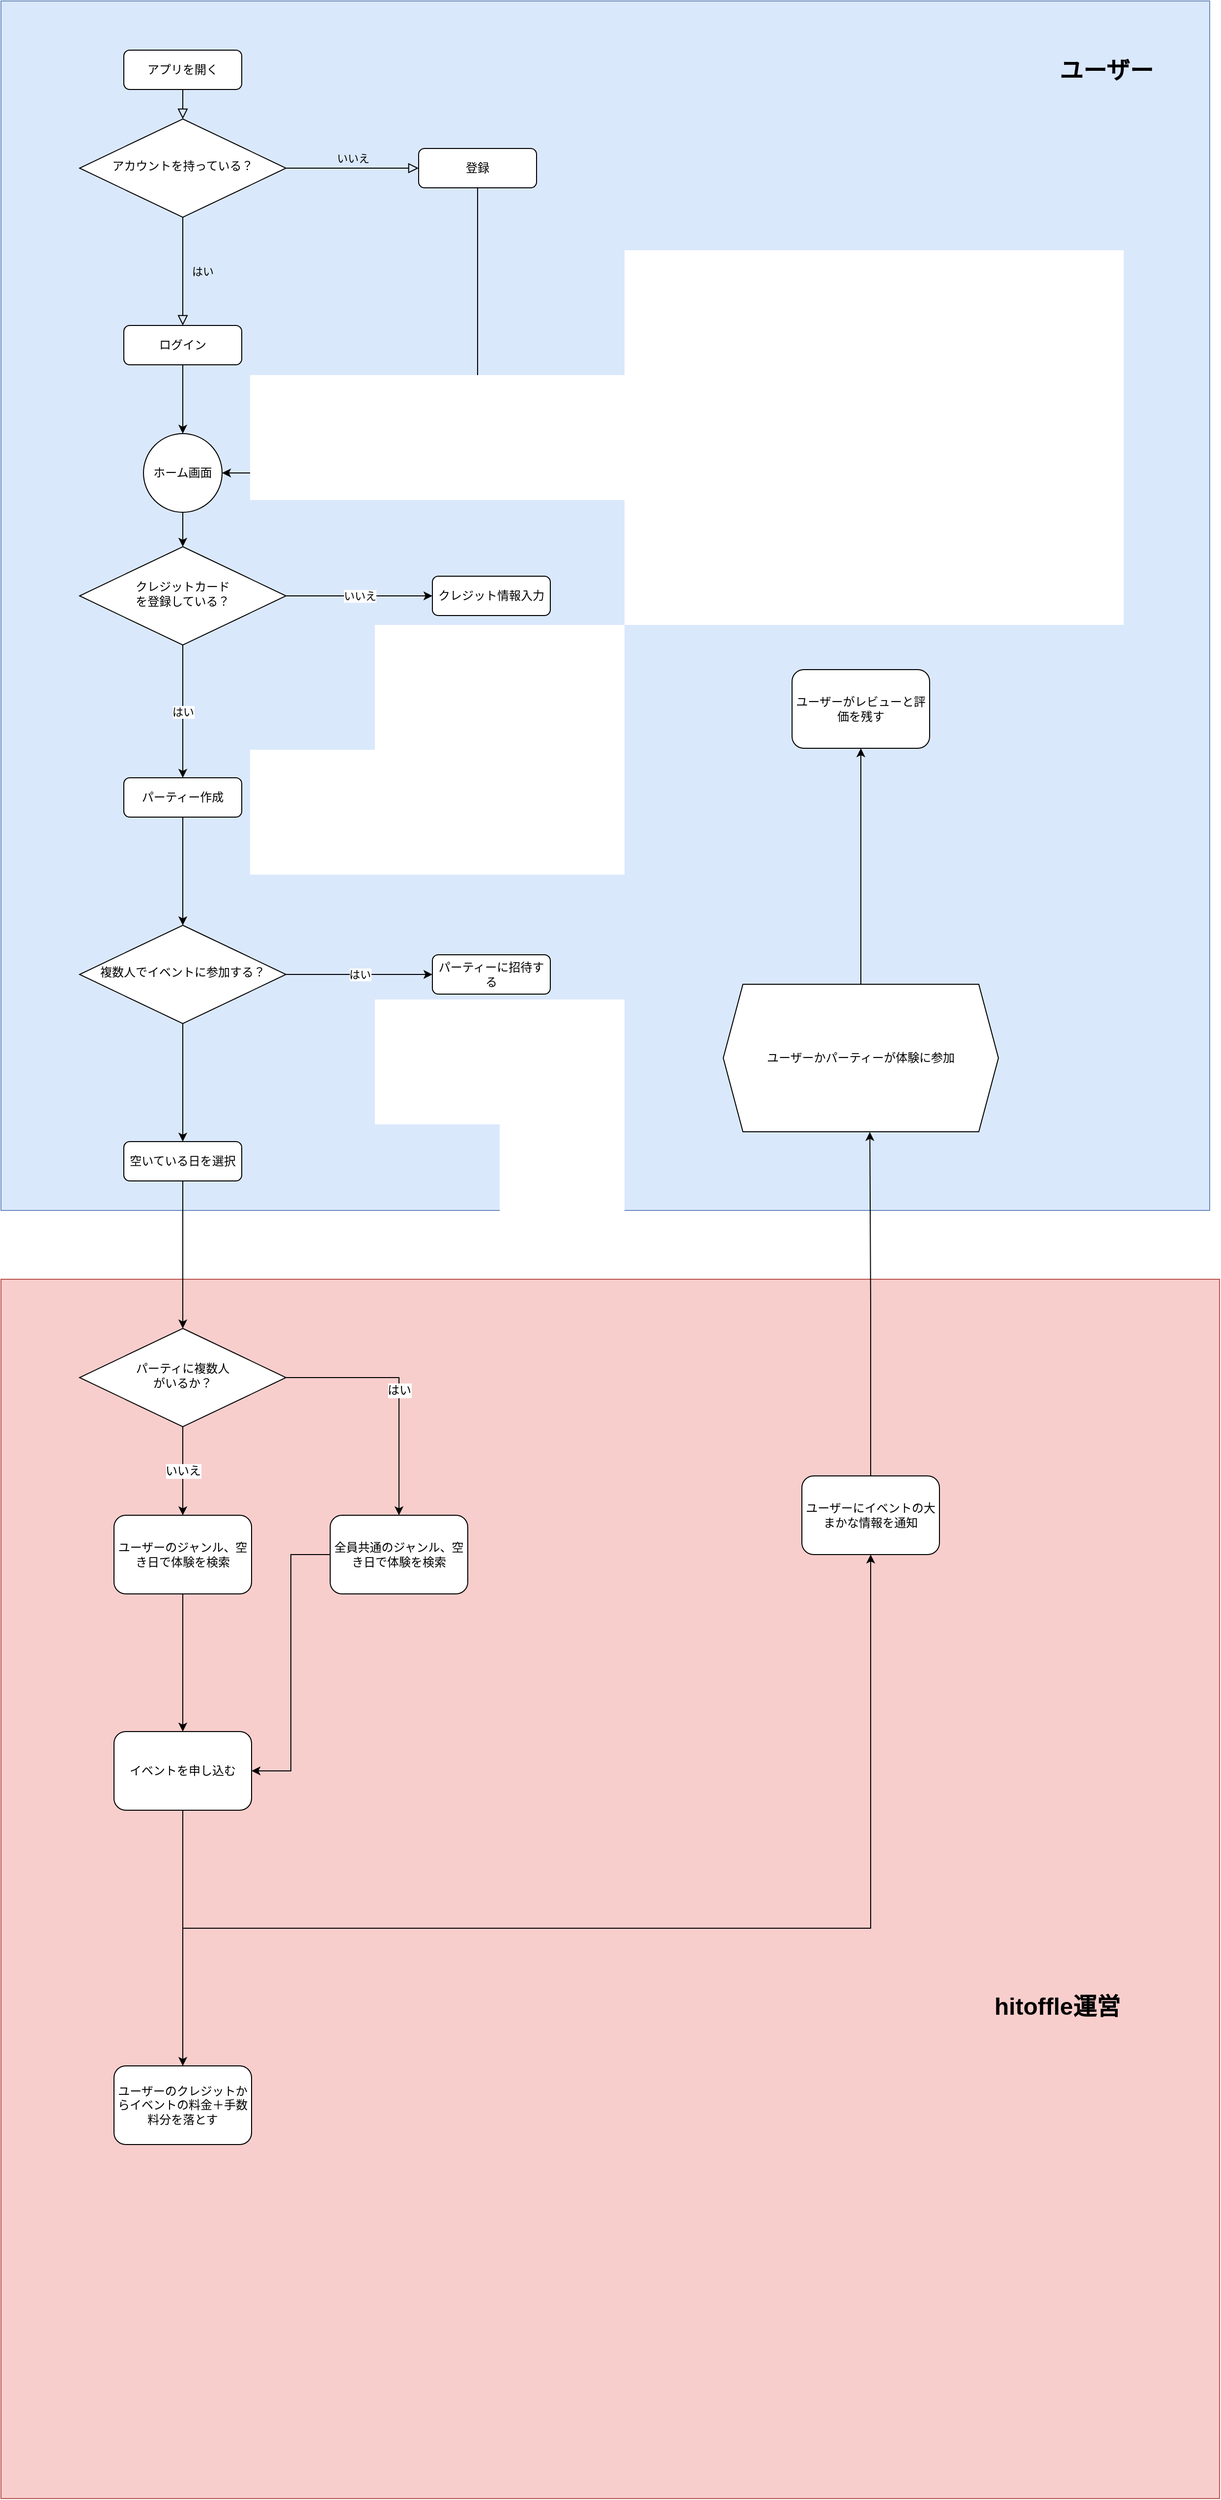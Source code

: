<mxfile version="15.6.3" type="github">
  <diagram id="C5RBs43oDa-KdzZeNtuy" name="Page-1">
    <mxGraphModel dx="1572" dy="1090" grid="1" gridSize="10" guides="1" tooltips="1" connect="1" arrows="1" fold="1" page="1" pageScale="1" pageWidth="827" pageHeight="1169" math="0" shadow="0">
      <root>
        <mxCell id="WIyWlLk6GJQsqaUBKTNV-0" />
        <mxCell id="WIyWlLk6GJQsqaUBKTNV-1" parent="WIyWlLk6GJQsqaUBKTNV-0" />
        <mxCell id="VVGWKkIphgC3ftQ22iEe-24" value="" style="whiteSpace=wrap;html=1;aspect=fixed;fillColor=#dae8fc;strokeColor=#6c8ebf;" parent="WIyWlLk6GJQsqaUBKTNV-1" vertex="1">
          <mxGeometry x="35" y="30" width="1230" height="1230" as="geometry" />
        </mxCell>
        <mxCell id="WIyWlLk6GJQsqaUBKTNV-2" value="" style="rounded=0;html=1;jettySize=auto;orthogonalLoop=1;fontSize=11;endArrow=block;endFill=0;endSize=8;strokeWidth=1;shadow=0;labelBackgroundColor=none;edgeStyle=orthogonalEdgeStyle;" parent="WIyWlLk6GJQsqaUBKTNV-1" source="WIyWlLk6GJQsqaUBKTNV-3" target="WIyWlLk6GJQsqaUBKTNV-6" edge="1">
          <mxGeometry relative="1" as="geometry" />
        </mxCell>
        <mxCell id="WIyWlLk6GJQsqaUBKTNV-3" value="アプリを開く" style="rounded=1;whiteSpace=wrap;html=1;fontSize=12;glass=0;strokeWidth=1;shadow=0;" parent="WIyWlLk6GJQsqaUBKTNV-1" vertex="1">
          <mxGeometry x="160" y="80" width="120" height="40" as="geometry" />
        </mxCell>
        <mxCell id="WIyWlLk6GJQsqaUBKTNV-4" value="はい" style="rounded=0;html=1;jettySize=auto;orthogonalLoop=1;fontSize=11;endArrow=block;endFill=0;endSize=8;strokeWidth=1;shadow=0;labelBackgroundColor=none;edgeStyle=orthogonalEdgeStyle;entryX=0.5;entryY=0;entryDx=0;entryDy=0;" parent="WIyWlLk6GJQsqaUBKTNV-1" source="WIyWlLk6GJQsqaUBKTNV-6" target="WIyWlLk6GJQsqaUBKTNV-11" edge="1">
          <mxGeometry y="20" relative="1" as="geometry">
            <mxPoint as="offset" />
            <mxPoint x="220" y="320" as="targetPoint" />
          </mxGeometry>
        </mxCell>
        <mxCell id="WIyWlLk6GJQsqaUBKTNV-5" value="いいえ" style="edgeStyle=orthogonalEdgeStyle;rounded=0;html=1;jettySize=auto;orthogonalLoop=1;fontSize=11;endArrow=block;endFill=0;endSize=8;strokeWidth=1;shadow=0;labelBackgroundColor=none;" parent="WIyWlLk6GJQsqaUBKTNV-1" source="WIyWlLk6GJQsqaUBKTNV-6" target="WIyWlLk6GJQsqaUBKTNV-7" edge="1">
          <mxGeometry y="10" relative="1" as="geometry">
            <mxPoint as="offset" />
          </mxGeometry>
        </mxCell>
        <mxCell id="WIyWlLk6GJQsqaUBKTNV-6" value="アカウントを持っている？" style="rhombus;whiteSpace=wrap;html=1;shadow=0;fontFamily=Helvetica;fontSize=12;align=center;strokeWidth=1;spacing=6;spacingTop=-4;" parent="WIyWlLk6GJQsqaUBKTNV-1" vertex="1">
          <mxGeometry x="115" y="150" width="210" height="100" as="geometry" />
        </mxCell>
        <mxCell id="VVGWKkIphgC3ftQ22iEe-2" style="edgeStyle=orthogonalEdgeStyle;rounded=0;orthogonalLoop=1;jettySize=auto;html=1;entryX=1;entryY=0.5;entryDx=0;entryDy=0;" parent="WIyWlLk6GJQsqaUBKTNV-1" source="WIyWlLk6GJQsqaUBKTNV-7" target="VVGWKkIphgC3ftQ22iEe-4" edge="1">
          <mxGeometry relative="1" as="geometry">
            <mxPoint x="280" y="490" as="targetPoint" />
            <Array as="points">
              <mxPoint x="520" y="510" />
            </Array>
          </mxGeometry>
        </mxCell>
        <mxCell id="WIyWlLk6GJQsqaUBKTNV-7" value="登録" style="rounded=1;whiteSpace=wrap;html=1;fontSize=12;glass=0;strokeWidth=1;shadow=0;" parent="WIyWlLk6GJQsqaUBKTNV-1" vertex="1">
          <mxGeometry x="460" y="180" width="120" height="40" as="geometry" />
        </mxCell>
        <mxCell id="VVGWKkIphgC3ftQ22iEe-1" style="edgeStyle=orthogonalEdgeStyle;rounded=0;orthogonalLoop=1;jettySize=auto;html=1;" parent="WIyWlLk6GJQsqaUBKTNV-1" source="WIyWlLk6GJQsqaUBKTNV-11" target="VVGWKkIphgC3ftQ22iEe-4" edge="1">
          <mxGeometry relative="1" as="geometry">
            <mxPoint x="220" y="470" as="targetPoint" />
          </mxGeometry>
        </mxCell>
        <mxCell id="WIyWlLk6GJQsqaUBKTNV-11" value="ログイン" style="rounded=1;whiteSpace=wrap;html=1;fontSize=12;glass=0;strokeWidth=1;shadow=0;" parent="WIyWlLk6GJQsqaUBKTNV-1" vertex="1">
          <mxGeometry x="160" y="360" width="120" height="40" as="geometry" />
        </mxCell>
        <mxCell id="VVGWKkIphgC3ftQ22iEe-8" style="edgeStyle=orthogonalEdgeStyle;rounded=0;orthogonalLoop=1;jettySize=auto;html=1;" parent="WIyWlLk6GJQsqaUBKTNV-1" source="VVGWKkIphgC3ftQ22iEe-3" target="VVGWKkIphgC3ftQ22iEe-7" edge="1">
          <mxGeometry relative="1" as="geometry" />
        </mxCell>
        <mxCell id="VVGWKkIphgC3ftQ22iEe-3" value="パーティー作成" style="rounded=1;whiteSpace=wrap;html=1;fontSize=12;glass=0;strokeWidth=1;shadow=0;" parent="WIyWlLk6GJQsqaUBKTNV-1" vertex="1">
          <mxGeometry x="160" y="820" width="120" height="40" as="geometry" />
        </mxCell>
        <mxCell id="mJmePlffthuygLBhJIn6-7" style="edgeStyle=orthogonalEdgeStyle;rounded=0;orthogonalLoop=1;jettySize=auto;html=1;" edge="1" parent="WIyWlLk6GJQsqaUBKTNV-1" source="VVGWKkIphgC3ftQ22iEe-4" target="VVGWKkIphgC3ftQ22iEe-16">
          <mxGeometry relative="1" as="geometry" />
        </mxCell>
        <mxCell id="VVGWKkIphgC3ftQ22iEe-4" value="ホーム画面" style="ellipse;whiteSpace=wrap;html=1;aspect=fixed;" parent="WIyWlLk6GJQsqaUBKTNV-1" vertex="1">
          <mxGeometry x="180" y="470" width="80" height="80" as="geometry" />
        </mxCell>
        <mxCell id="VVGWKkIphgC3ftQ22iEe-9" value="はい" style="edgeStyle=orthogonalEdgeStyle;rounded=0;orthogonalLoop=1;jettySize=auto;html=1;entryX=0;entryY=0.5;entryDx=0;entryDy=0;" parent="WIyWlLk6GJQsqaUBKTNV-1" source="VVGWKkIphgC3ftQ22iEe-7" target="VVGWKkIphgC3ftQ22iEe-12" edge="1">
          <mxGeometry relative="1" as="geometry">
            <mxPoint x="410" y="860" as="targetPoint" />
          </mxGeometry>
        </mxCell>
        <mxCell id="mJmePlffthuygLBhJIn6-6" style="edgeStyle=orthogonalEdgeStyle;rounded=0;orthogonalLoop=1;jettySize=auto;html=1;" edge="1" parent="WIyWlLk6GJQsqaUBKTNV-1" source="VVGWKkIphgC3ftQ22iEe-7" target="VVGWKkIphgC3ftQ22iEe-19">
          <mxGeometry relative="1" as="geometry" />
        </mxCell>
        <mxCell id="VVGWKkIphgC3ftQ22iEe-7" value="複数人でイベントに参加する？" style="rhombus;whiteSpace=wrap;html=1;shadow=0;fontFamily=Helvetica;fontSize=12;align=center;strokeWidth=1;spacing=6;spacingTop=-4;" parent="WIyWlLk6GJQsqaUBKTNV-1" vertex="1">
          <mxGeometry x="115" y="970" width="210" height="100" as="geometry" />
        </mxCell>
        <mxCell id="VVGWKkIphgC3ftQ22iEe-12" value="パーティーに招待する" style="rounded=1;whiteSpace=wrap;html=1;fontSize=12;glass=0;strokeWidth=1;shadow=0;" parent="WIyWlLk6GJQsqaUBKTNV-1" vertex="1">
          <mxGeometry x="474" y="1000" width="120" height="40" as="geometry" />
        </mxCell>
        <mxCell id="VVGWKkIphgC3ftQ22iEe-17" value="いいえ" style="edgeStyle=orthogonalEdgeStyle;rounded=0;orthogonalLoop=1;jettySize=auto;html=1;" parent="WIyWlLk6GJQsqaUBKTNV-1" source="VVGWKkIphgC3ftQ22iEe-16" target="VVGWKkIphgC3ftQ22iEe-21" edge="1">
          <mxGeometry relative="1" as="geometry">
            <mxPoint x="460" y="1040" as="targetPoint" />
          </mxGeometry>
        </mxCell>
        <mxCell id="VVGWKkIphgC3ftQ22iEe-20" value="はい" style="edgeStyle=orthogonalEdgeStyle;rounded=0;orthogonalLoop=1;jettySize=auto;html=1;entryX=0.5;entryY=0;entryDx=0;entryDy=0;" parent="WIyWlLk6GJQsqaUBKTNV-1" source="VVGWKkIphgC3ftQ22iEe-16" target="VVGWKkIphgC3ftQ22iEe-3" edge="1">
          <mxGeometry relative="1" as="geometry" />
        </mxCell>
        <mxCell id="VVGWKkIphgC3ftQ22iEe-16" value="クレジットカード&lt;br&gt;を登録している？" style="rhombus;whiteSpace=wrap;html=1;shadow=0;fontFamily=Helvetica;fontSize=12;align=center;strokeWidth=1;spacing=6;spacingTop=-4;" parent="WIyWlLk6GJQsqaUBKTNV-1" vertex="1">
          <mxGeometry x="115" y="585" width="210" height="100" as="geometry" />
        </mxCell>
        <mxCell id="VVGWKkIphgC3ftQ22iEe-19" value="空いている日を選択" style="rounded=1;whiteSpace=wrap;html=1;fontSize=12;glass=0;strokeWidth=1;shadow=0;" parent="WIyWlLk6GJQsqaUBKTNV-1" vertex="1">
          <mxGeometry x="160" y="1190" width="120" height="40" as="geometry" />
        </mxCell>
        <mxCell id="VVGWKkIphgC3ftQ22iEe-21" value="クレジット情報入力" style="rounded=1;whiteSpace=wrap;html=1;fontSize=12;glass=0;strokeWidth=1;shadow=0;" parent="WIyWlLk6GJQsqaUBKTNV-1" vertex="1">
          <mxGeometry x="474" y="615" width="120" height="40" as="geometry" />
        </mxCell>
        <mxCell id="VVGWKkIphgC3ftQ22iEe-25" value="&lt;b&gt;&lt;font style=&quot;font-size: 24px&quot;&gt;ユーザー&lt;/font&gt;&lt;/b&gt;" style="text;html=1;strokeColor=none;fillColor=none;align=center;verticalAlign=middle;whiteSpace=wrap;rounded=0;" parent="WIyWlLk6GJQsqaUBKTNV-1" vertex="1">
          <mxGeometry x="1100" y="81" width="120" height="39" as="geometry" />
        </mxCell>
        <mxCell id="VVGWKkIphgC3ftQ22iEe-26" value="" style="whiteSpace=wrap;html=1;aspect=fixed;fontSize=24;fillColor=#f8cecc;strokeColor=#b85450;" parent="WIyWlLk6GJQsqaUBKTNV-1" vertex="1">
          <mxGeometry x="35" y="1330" width="1240" height="1240" as="geometry" />
        </mxCell>
        <mxCell id="VVGWKkIphgC3ftQ22iEe-35" value="はい" style="edgeStyle=orthogonalEdgeStyle;rounded=0;orthogonalLoop=1;jettySize=auto;html=1;fontSize=12;" parent="WIyWlLk6GJQsqaUBKTNV-1" source="VVGWKkIphgC3ftQ22iEe-30" target="VVGWKkIphgC3ftQ22iEe-34" edge="1">
          <mxGeometry relative="1" as="geometry" />
        </mxCell>
        <mxCell id="VVGWKkIphgC3ftQ22iEe-38" value="いいえ" style="edgeStyle=orthogonalEdgeStyle;rounded=0;orthogonalLoop=1;jettySize=auto;html=1;fontSize=12;" parent="WIyWlLk6GJQsqaUBKTNV-1" source="VVGWKkIphgC3ftQ22iEe-30" target="VVGWKkIphgC3ftQ22iEe-37" edge="1">
          <mxGeometry relative="1" as="geometry" />
        </mxCell>
        <mxCell id="VVGWKkIphgC3ftQ22iEe-30" value="パーティに複数人&lt;br&gt;がいるか？" style="rhombus;whiteSpace=wrap;html=1;shadow=0;fontFamily=Helvetica;fontSize=12;align=center;strokeWidth=1;spacing=6;spacingTop=-4;" parent="WIyWlLk6GJQsqaUBKTNV-1" vertex="1">
          <mxGeometry x="115" y="1380" width="210" height="100" as="geometry" />
        </mxCell>
        <mxCell id="VVGWKkIphgC3ftQ22iEe-32" style="edgeStyle=orthogonalEdgeStyle;rounded=0;orthogonalLoop=1;jettySize=auto;html=1;fontSize=12;" parent="WIyWlLk6GJQsqaUBKTNV-1" source="VVGWKkIphgC3ftQ22iEe-19" target="VVGWKkIphgC3ftQ22iEe-30" edge="1">
          <mxGeometry relative="1" as="geometry" />
        </mxCell>
        <mxCell id="VVGWKkIphgC3ftQ22iEe-43" style="edgeStyle=orthogonalEdgeStyle;rounded=0;orthogonalLoop=1;jettySize=auto;html=1;entryX=1;entryY=0.5;entryDx=0;entryDy=0;fontSize=24;" parent="WIyWlLk6GJQsqaUBKTNV-1" source="VVGWKkIphgC3ftQ22iEe-34" target="VVGWKkIphgC3ftQ22iEe-41" edge="1">
          <mxGeometry relative="1" as="geometry" />
        </mxCell>
        <mxCell id="VVGWKkIphgC3ftQ22iEe-34" value="全員共通のジャンル、空き日で体験を検索" style="rounded=1;whiteSpace=wrap;html=1;fontSize=12;glass=0;strokeWidth=1;shadow=0;" parent="WIyWlLk6GJQsqaUBKTNV-1" vertex="1">
          <mxGeometry x="370" y="1570" width="140" height="80" as="geometry" />
        </mxCell>
        <mxCell id="VVGWKkIphgC3ftQ22iEe-42" style="edgeStyle=orthogonalEdgeStyle;rounded=0;orthogonalLoop=1;jettySize=auto;html=1;fontSize=24;" parent="WIyWlLk6GJQsqaUBKTNV-1" source="VVGWKkIphgC3ftQ22iEe-37" target="VVGWKkIphgC3ftQ22iEe-41" edge="1">
          <mxGeometry relative="1" as="geometry" />
        </mxCell>
        <mxCell id="VVGWKkIphgC3ftQ22iEe-37" value="ユーザーのジャンル、空き日で体験を検索" style="rounded=1;whiteSpace=wrap;html=1;fontSize=12;glass=0;strokeWidth=1;shadow=0;" parent="WIyWlLk6GJQsqaUBKTNV-1" vertex="1">
          <mxGeometry x="150" y="1570" width="140" height="80" as="geometry" />
        </mxCell>
        <mxCell id="VVGWKkIphgC3ftQ22iEe-39" value="&lt;font style=&quot;font-size: 24px&quot;&gt;&lt;b&gt;hitoffle運営&lt;/b&gt;&lt;/font&gt;" style="text;html=1;strokeColor=none;fillColor=none;align=center;verticalAlign=middle;whiteSpace=wrap;rounded=0;fontSize=12;" parent="WIyWlLk6GJQsqaUBKTNV-1" vertex="1">
          <mxGeometry x="990" y="2030" width="240" height="80" as="geometry" />
        </mxCell>
        <mxCell id="VVGWKkIphgC3ftQ22iEe-48" style="edgeStyle=orthogonalEdgeStyle;rounded=0;orthogonalLoop=1;jettySize=auto;html=1;fontSize=24;exitX=0.5;exitY=1;exitDx=0;exitDy=0;entryX=0.5;entryY=0;entryDx=0;entryDy=0;" parent="WIyWlLk6GJQsqaUBKTNV-1" source="VVGWKkIphgC3ftQ22iEe-41" target="VVGWKkIphgC3ftQ22iEe-47" edge="1">
          <mxGeometry relative="1" as="geometry" />
        </mxCell>
        <mxCell id="VVGWKkIphgC3ftQ22iEe-41" value="イベントを申し込む" style="rounded=1;whiteSpace=wrap;html=1;fontSize=12;glass=0;strokeWidth=1;shadow=0;" parent="WIyWlLk6GJQsqaUBKTNV-1" vertex="1">
          <mxGeometry x="150" y="1790" width="140" height="80" as="geometry" />
        </mxCell>
        <mxCell id="VVGWKkIphgC3ftQ22iEe-50" style="edgeStyle=orthogonalEdgeStyle;rounded=0;orthogonalLoop=1;jettySize=auto;html=1;fontSize=24;exitX=0.5;exitY=1;exitDx=0;exitDy=0;" parent="WIyWlLk6GJQsqaUBKTNV-1" source="VVGWKkIphgC3ftQ22iEe-41" target="VVGWKkIphgC3ftQ22iEe-49" edge="1">
          <mxGeometry relative="1" as="geometry">
            <Array as="points">
              <mxPoint x="220" y="1990" />
              <mxPoint x="920" y="1990" />
            </Array>
          </mxGeometry>
        </mxCell>
        <mxCell id="VVGWKkIphgC3ftQ22iEe-47" value="ユーザーのクレジットからイベントの料金＋手数料分を落とす" style="rounded=1;whiteSpace=wrap;html=1;fontSize=12;glass=0;strokeWidth=1;shadow=0;" parent="WIyWlLk6GJQsqaUBKTNV-1" vertex="1">
          <mxGeometry x="150" y="2130" width="140" height="80" as="geometry" />
        </mxCell>
        <mxCell id="VVGWKkIphgC3ftQ22iEe-54" style="edgeStyle=orthogonalEdgeStyle;rounded=0;orthogonalLoop=1;jettySize=auto;html=1;fontSize=24;entryX=0.55;entryY=0.95;entryDx=0;entryDy=0;entryPerimeter=0;" parent="WIyWlLk6GJQsqaUBKTNV-1" source="VVGWKkIphgC3ftQ22iEe-49" edge="1">
          <mxGeometry relative="1" as="geometry">
            <mxPoint x="919.15" y="1180.236" as="targetPoint" />
          </mxGeometry>
        </mxCell>
        <mxCell id="VVGWKkIphgC3ftQ22iEe-49" value="ユーザーにイベントの大まかな情報を通知" style="rounded=1;whiteSpace=wrap;html=1;fontSize=12;glass=0;strokeWidth=1;shadow=0;" parent="WIyWlLk6GJQsqaUBKTNV-1" vertex="1">
          <mxGeometry x="850" y="1530" width="140" height="80" as="geometry" />
        </mxCell>
        <mxCell id="mJmePlffthuygLBhJIn6-1" value="ユーザーがレビューと評価を残す" style="rounded=1;whiteSpace=wrap;html=1;fontSize=12;glass=0;strokeWidth=1;shadow=0;" vertex="1" parent="WIyWlLk6GJQsqaUBKTNV-1">
          <mxGeometry x="840" y="710" width="140" height="80" as="geometry" />
        </mxCell>
        <mxCell id="mJmePlffthuygLBhJIn6-4" style="edgeStyle=orthogonalEdgeStyle;rounded=0;orthogonalLoop=1;jettySize=auto;html=1;exitX=0.5;exitY=0;exitDx=0;exitDy=0;" edge="1" parent="WIyWlLk6GJQsqaUBKTNV-1" source="mJmePlffthuygLBhJIn6-5" target="mJmePlffthuygLBhJIn6-1">
          <mxGeometry relative="1" as="geometry">
            <mxPoint x="938.125" y="1053.734" as="sourcePoint" />
          </mxGeometry>
        </mxCell>
        <mxCell id="mJmePlffthuygLBhJIn6-5" value="ユーザーかパーティーが体験に参加" style="shape=hexagon;perimeter=hexagonPerimeter2;whiteSpace=wrap;html=1;fixedSize=1;" vertex="1" parent="WIyWlLk6GJQsqaUBKTNV-1">
          <mxGeometry x="770" y="1030" width="280" height="150" as="geometry" />
        </mxCell>
      </root>
    </mxGraphModel>
  </diagram>
</mxfile>
